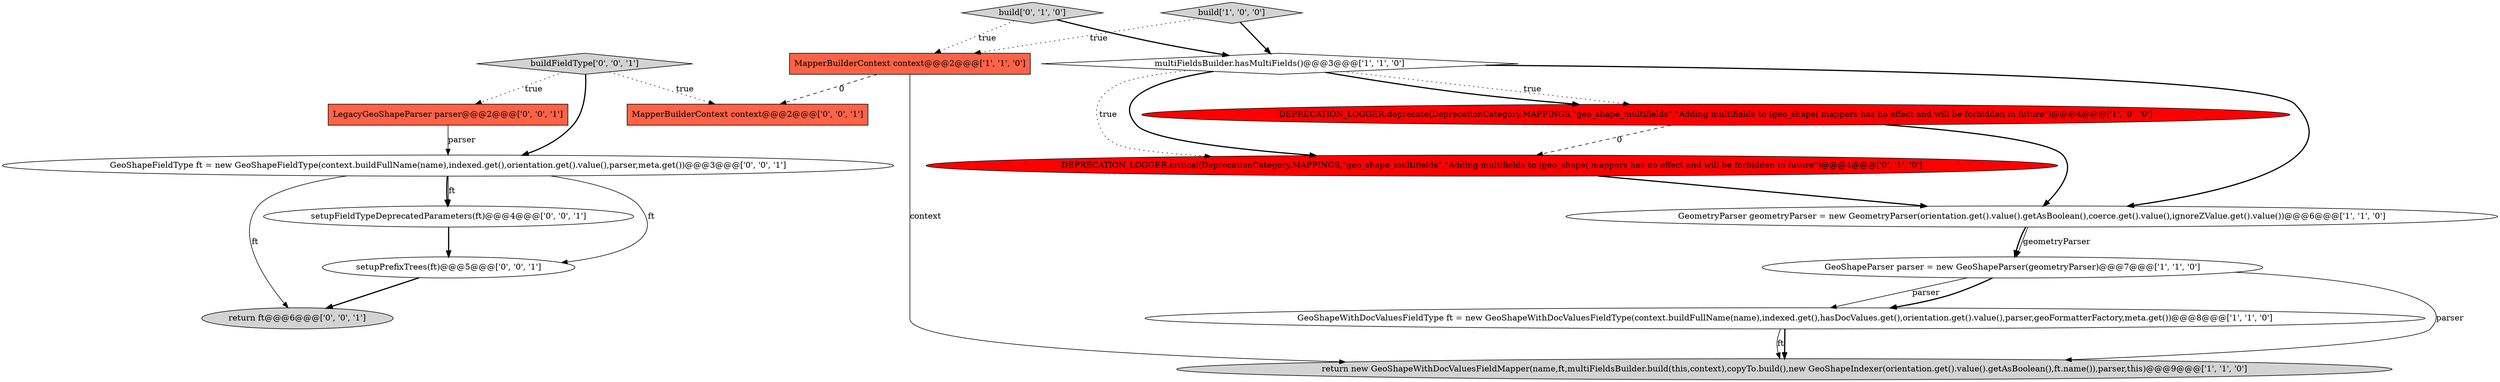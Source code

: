 digraph {
16 [style = filled, label = "buildFieldType['0', '0', '1']", fillcolor = lightgray, shape = diamond image = "AAA0AAABBB3BBB"];
3 [style = filled, label = "GeometryParser geometryParser = new GeometryParser(orientation.get().value().getAsBoolean(),coerce.get().value(),ignoreZValue.get().value())@@@6@@@['1', '1', '0']", fillcolor = white, shape = ellipse image = "AAA0AAABBB1BBB"];
12 [style = filled, label = "GeoShapeFieldType ft = new GeoShapeFieldType(context.buildFullName(name),indexed.get(),orientation.get().value(),parser,meta.get())@@@3@@@['0', '0', '1']", fillcolor = white, shape = ellipse image = "AAA0AAABBB3BBB"];
0 [style = filled, label = "GeoShapeWithDocValuesFieldType ft = new GeoShapeWithDocValuesFieldType(context.buildFullName(name),indexed.get(),hasDocValues.get(),orientation.get().value(),parser,geoFormatterFactory,meta.get())@@@8@@@['1', '1', '0']", fillcolor = white, shape = ellipse image = "AAA0AAABBB1BBB"];
5 [style = filled, label = "GeoShapeParser parser = new GeoShapeParser(geometryParser)@@@7@@@['1', '1', '0']", fillcolor = white, shape = ellipse image = "AAA0AAABBB1BBB"];
8 [style = filled, label = "build['0', '1', '0']", fillcolor = lightgray, shape = diamond image = "AAA0AAABBB2BBB"];
10 [style = filled, label = "LegacyGeoShapeParser parser@@@2@@@['0', '0', '1']", fillcolor = tomato, shape = box image = "AAA0AAABBB3BBB"];
9 [style = filled, label = "DEPRECATION_LOGGER.critical(DeprecationCategory.MAPPINGS,\"geo_shape_multifields\",\"Adding multifields to (geo_shape( mappers has no effect and will be forbidden in future\")@@@4@@@['0', '1', '0']", fillcolor = red, shape = ellipse image = "AAA1AAABBB2BBB"];
13 [style = filled, label = "return ft@@@6@@@['0', '0', '1']", fillcolor = lightgray, shape = ellipse image = "AAA0AAABBB3BBB"];
14 [style = filled, label = "setupFieldTypeDeprecatedParameters(ft)@@@4@@@['0', '0', '1']", fillcolor = white, shape = ellipse image = "AAA0AAABBB3BBB"];
15 [style = filled, label = "setupPrefixTrees(ft)@@@5@@@['0', '0', '1']", fillcolor = white, shape = ellipse image = "AAA0AAABBB3BBB"];
6 [style = filled, label = "DEPRECATION_LOGGER.deprecate(DeprecationCategory.MAPPINGS,\"geo_shape_multifields\",\"Adding multifields to (geo_shape( mappers has no effect and will be forbidden in future\")@@@4@@@['1', '0', '0']", fillcolor = red, shape = ellipse image = "AAA1AAABBB1BBB"];
11 [style = filled, label = "MapperBuilderContext context@@@2@@@['0', '0', '1']", fillcolor = tomato, shape = box image = "AAA0AAABBB3BBB"];
2 [style = filled, label = "MapperBuilderContext context@@@2@@@['1', '1', '0']", fillcolor = tomato, shape = box image = "AAA0AAABBB1BBB"];
7 [style = filled, label = "multiFieldsBuilder.hasMultiFields()@@@3@@@['1', '1', '0']", fillcolor = white, shape = diamond image = "AAA0AAABBB1BBB"];
4 [style = filled, label = "build['1', '0', '0']", fillcolor = lightgray, shape = diamond image = "AAA0AAABBB1BBB"];
1 [style = filled, label = "return new GeoShapeWithDocValuesFieldMapper(name,ft,multiFieldsBuilder.build(this,context),copyTo.build(),new GeoShapeIndexer(orientation.get().value().getAsBoolean(),ft.name()),parser,this)@@@9@@@['1', '1', '0']", fillcolor = lightgray, shape = ellipse image = "AAA0AAABBB1BBB"];
6->3 [style = bold, label=""];
7->6 [style = dotted, label="true"];
15->13 [style = bold, label=""];
8->2 [style = dotted, label="true"];
12->13 [style = solid, label="ft"];
6->9 [style = dashed, label="0"];
5->1 [style = solid, label="parser"];
7->9 [style = dotted, label="true"];
16->10 [style = dotted, label="true"];
7->3 [style = bold, label=""];
4->7 [style = bold, label=""];
8->7 [style = bold, label=""];
7->9 [style = bold, label=""];
5->0 [style = solid, label="parser"];
3->5 [style = bold, label=""];
12->15 [style = solid, label="ft"];
0->1 [style = solid, label="ft"];
5->0 [style = bold, label=""];
0->1 [style = bold, label=""];
7->6 [style = bold, label=""];
12->14 [style = bold, label=""];
9->3 [style = bold, label=""];
2->1 [style = solid, label="context"];
2->11 [style = dashed, label="0"];
14->15 [style = bold, label=""];
3->5 [style = solid, label="geometryParser"];
16->11 [style = dotted, label="true"];
12->14 [style = solid, label="ft"];
16->12 [style = bold, label=""];
4->2 [style = dotted, label="true"];
10->12 [style = solid, label="parser"];
}
